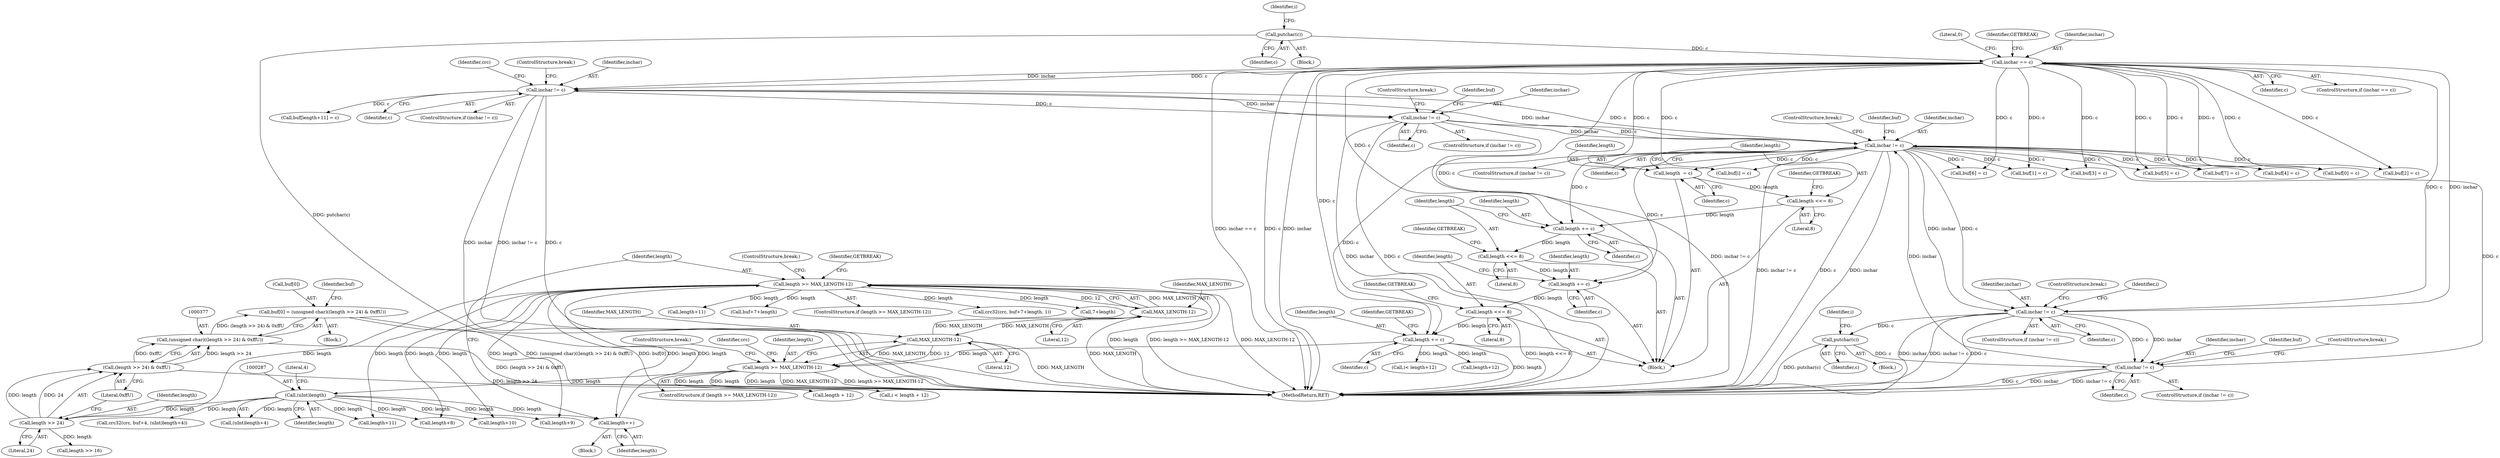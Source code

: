 digraph "0_Android_9d4853418ab2f754c2b63e091c29c5529b8b86ca_161@array" {
"1000372" [label="(Call,buf[0] = (unsigned char)((length >> 24) & 0xffU))"];
"1000376" [label="(Call,(unsigned char)((length >> 24) & 0xffU))"];
"1000378" [label="(Call,(length >> 24) & 0xffU)"];
"1000379" [label="(Call,length >> 24)"];
"1000343" [label="(Call,length >= MAX_LENGTH-12)"];
"1000340" [label="(Call,length++)"];
"1000286" [label="(Call,(uInt)length)"];
"1000243" [label="(Call,length >= MAX_LENGTH-12)"];
"1000190" [label="(Call,length += c)"];
"1000142" [label="(Call,inchar == c)"];
"1000139" [label="(Call,putchar(c))"];
"1000497" [label="(Call,inchar != c)"];
"1000368" [label="(Call,inchar != c)"];
"1000274" [label="(Call,inchar != c)"];
"1000466" [label="(Call,inchar != c)"];
"1000433" [label="(Call,inchar != c)"];
"1000463" [label="(Call,putchar(c))"];
"1000181" [label="(Call,length <<= 8)"];
"1000178" [label="(Call,length += c)"];
"1000169" [label="(Call,length <<= 8)"];
"1000166" [label="(Call,length += c)"];
"1000157" [label="(Call,length <<= 8)"];
"1000154" [label="(Call,length  = c)"];
"1000245" [label="(Call,MAX_LENGTH-12)"];
"1000345" [label="(Call,MAX_LENGTH-12)"];
"1000349" [label="(Identifier,GETBREAK)"];
"1000181" [label="(Call,length <<= 8)"];
"1000139" [label="(Call,putchar(c))"];
"1000434" [label="(Identifier,inchar)"];
"1000149" [label="(Call,buf[0] = c)"];
"1000268" [label="(Call,buf[i] = c)"];
"1000206" [label="(Call,buf[6] = c)"];
"1000348" [label="(ControlStructure,break;)"];
"1000182" [label="(Identifier,length)"];
"1000461" [label="(Block,)"];
"1000343" [label="(Call,length >= MAX_LENGTH-12)"];
"1000374" [label="(Identifier,buf)"];
"1000157" [label="(Call,length <<= 8)"];
"1000259" [label="(Call,i < length + 12)"];
"1000496" [label="(ControlStructure,if (inchar != c))"];
"1000344" [label="(Identifier,length)"];
"1000241" [label="(Block,)"];
"1000382" [label="(Literal,0xffU)"];
"1000467" [label="(Identifier,inchar)"];
"1000248" [label="(ControlStructure,break;)"];
"1000277" [label="(ControlStructure,break;)"];
"1000158" [label="(Identifier,length)"];
"1000436" [label="(ControlStructure,break;)"];
"1000286" [label="(Call,(uInt)length)"];
"1000159" [label="(Literal,8)"];
"1000183" [label="(Literal,8)"];
"1000184" [label="(Identifier,GETBREAK)"];
"1000161" [label="(Call,buf[1] = c)"];
"1000144" [label="(Identifier,c)"];
"1000146" [label="(Block,)"];
"1000178" [label="(Call,length += c)"];
"1000369" [label="(Identifier,inchar)"];
"1000385" [label="(Identifier,buf)"];
"1000245" [label="(Call,MAX_LENGTH-12)"];
"1000243" [label="(Call,length >= MAX_LENGTH-12)"];
"1000432" [label="(ControlStructure,if (inchar != c))"];
"1000528" [label="(MethodReturn,RET)"];
"1000454" [label="(Call,i< length+12)"];
"1000190" [label="(Call,length += c)"];
"1000497" [label="(Call,inchar != c)"];
"1000302" [label="(Call,length+8)"];
"1000350" [label="(Call,buf[length+11] = c)"];
"1000166" [label="(Call,length += c)"];
"1000160" [label="(Identifier,GETBREAK)"];
"1000500" [label="(ControlStructure,break;)"];
"1000370" [label="(Identifier,c)"];
"1000167" [label="(Identifier,length)"];
"1000170" [label="(Identifier,length)"];
"1000242" [label="(ControlStructure,if (length >= MAX_LENGTH-12))"];
"1000168" [label="(Identifier,c)"];
"1000288" [label="(Identifier,length)"];
"1000291" [label="(Block,)"];
"1000180" [label="(Identifier,c)"];
"1000373" [label="(Call,buf[0])"];
"1000353" [label="(Call,length+11)"];
"1000468" [label="(Identifier,c)"];
"1000361" [label="(Call,buf+7+length)"];
"1000185" [label="(Call,buf[3] = c)"];
"1000275" [label="(Identifier,inchar)"];
"1000368" [label="(Call,inchar != c)"];
"1000345" [label="(Call,MAX_LENGTH-12)"];
"1000314" [label="(Call,length+9)"];
"1000376" [label="(Call,(unsigned char)((length >> 24) & 0xffU))"];
"1000154" [label="(Call,length  = c)"];
"1000347" [label="(Literal,12)"];
"1000505" [label="(Identifier,buf)"];
"1000460" [label="(Identifier,i)"];
"1000193" [label="(Identifier,GETBREAK)"];
"1000136" [label="(Identifier,i)"];
"1000336" [label="(Call,length+11)"];
"1000279" [label="(Identifier,crc)"];
"1000155" [label="(Identifier,length)"];
"1000137" [label="(Block,)"];
"1000381" [label="(Literal,24)"];
"1000342" [label="(ControlStructure,if (length >= MAX_LENGTH-12))"];
"1000433" [label="(Call,inchar != c)"];
"1000367" [label="(ControlStructure,if (inchar != c))"];
"1000200" [label="(Call,buf[5] = c)"];
"1000463" [label="(Call,putchar(c))"];
"1000261" [label="(Call,length + 12)"];
"1000359" [label="(Call,crc32(crc, buf+7+length, 1))"];
"1000212" [label="(Call,buf[7] = c)"];
"1000276" [label="(Identifier,c)"];
"1000456" [label="(Call,length+12)"];
"1000273" [label="(ControlStructure,if (inchar != c))"];
"1000341" [label="(Identifier,length)"];
"1000465" [label="(ControlStructure,if (inchar != c))"];
"1000475" [label="(Identifier,buf)"];
"1000247" [label="(Literal,12)"];
"1000140" [label="(Identifier,c)"];
"1000192" [label="(Identifier,c)"];
"1000527" [label="(Literal,0)"];
"1000179" [label="(Identifier,length)"];
"1000169" [label="(Call,length <<= 8)"];
"1000466" [label="(Call,inchar != c)"];
"1000194" [label="(Call,buf[4] = c)"];
"1000346" [label="(Identifier,MAX_LENGTH)"];
"1000250" [label="(Identifier,crc)"];
"1000280" [label="(Call,crc32(crc, buf+4, (uInt)length+4))"];
"1000379" [label="(Call,length >> 24)"];
"1000498" [label="(Identifier,inchar)"];
"1000435" [label="(Identifier,c)"];
"1000171" [label="(Literal,8)"];
"1000372" [label="(Call,buf[0] = (unsigned char)((length >> 24) & 0xffU))"];
"1000499" [label="(Identifier,c)"];
"1000156" [label="(Identifier,c)"];
"1000340" [label="(Call,length++)"];
"1000173" [label="(Call,buf[2] = c)"];
"1000390" [label="(Call,length >> 16)"];
"1000172" [label="(Identifier,GETBREAK)"];
"1000246" [label="(Identifier,MAX_LENGTH)"];
"1000439" [label="(Identifier,i)"];
"1000141" [label="(ControlStructure,if (inchar == c))"];
"1000244" [label="(Identifier,length)"];
"1000326" [label="(Call,length+10)"];
"1000148" [label="(Identifier,GETBREAK)"];
"1000363" [label="(Call,7+length)"];
"1000371" [label="(ControlStructure,break;)"];
"1000378" [label="(Call,(length >> 24) & 0xffU)"];
"1000470" [label="(ControlStructure,break;)"];
"1000464" [label="(Identifier,c)"];
"1000380" [label="(Identifier,length)"];
"1000142" [label="(Call,inchar == c)"];
"1000143" [label="(Identifier,inchar)"];
"1000285" [label="(Call,(uInt)length+4)"];
"1000289" [label="(Literal,4)"];
"1000274" [label="(Call,inchar != c)"];
"1000191" [label="(Identifier,length)"];
"1000372" -> "1000241"  [label="AST: "];
"1000372" -> "1000376"  [label="CFG: "];
"1000373" -> "1000372"  [label="AST: "];
"1000376" -> "1000372"  [label="AST: "];
"1000385" -> "1000372"  [label="CFG: "];
"1000372" -> "1000528"  [label="DDG: (unsigned char)((length >> 24) & 0xffU)"];
"1000372" -> "1000528"  [label="DDG: buf[0]"];
"1000376" -> "1000372"  [label="DDG: (length >> 24) & 0xffU"];
"1000376" -> "1000378"  [label="CFG: "];
"1000377" -> "1000376"  [label="AST: "];
"1000378" -> "1000376"  [label="AST: "];
"1000376" -> "1000528"  [label="DDG: (length >> 24) & 0xffU"];
"1000378" -> "1000376"  [label="DDG: length >> 24"];
"1000378" -> "1000376"  [label="DDG: 0xffU"];
"1000378" -> "1000382"  [label="CFG: "];
"1000379" -> "1000378"  [label="AST: "];
"1000382" -> "1000378"  [label="AST: "];
"1000378" -> "1000528"  [label="DDG: length >> 24"];
"1000379" -> "1000378"  [label="DDG: length"];
"1000379" -> "1000378"  [label="DDG: 24"];
"1000379" -> "1000381"  [label="CFG: "];
"1000380" -> "1000379"  [label="AST: "];
"1000381" -> "1000379"  [label="AST: "];
"1000382" -> "1000379"  [label="CFG: "];
"1000343" -> "1000379"  [label="DDG: length"];
"1000286" -> "1000379"  [label="DDG: length"];
"1000379" -> "1000390"  [label="DDG: length"];
"1000343" -> "1000342"  [label="AST: "];
"1000343" -> "1000345"  [label="CFG: "];
"1000344" -> "1000343"  [label="AST: "];
"1000345" -> "1000343"  [label="AST: "];
"1000348" -> "1000343"  [label="CFG: "];
"1000349" -> "1000343"  [label="CFG: "];
"1000343" -> "1000528"  [label="DDG: length"];
"1000343" -> "1000528"  [label="DDG: length >= MAX_LENGTH-12"];
"1000343" -> "1000528"  [label="DDG: MAX_LENGTH-12"];
"1000343" -> "1000302"  [label="DDG: length"];
"1000343" -> "1000314"  [label="DDG: length"];
"1000343" -> "1000326"  [label="DDG: length"];
"1000343" -> "1000336"  [label="DDG: length"];
"1000343" -> "1000340"  [label="DDG: length"];
"1000340" -> "1000343"  [label="DDG: length"];
"1000345" -> "1000343"  [label="DDG: MAX_LENGTH"];
"1000345" -> "1000343"  [label="DDG: 12"];
"1000343" -> "1000353"  [label="DDG: length"];
"1000343" -> "1000359"  [label="DDG: length"];
"1000343" -> "1000361"  [label="DDG: length"];
"1000343" -> "1000363"  [label="DDG: length"];
"1000340" -> "1000291"  [label="AST: "];
"1000340" -> "1000341"  [label="CFG: "];
"1000341" -> "1000340"  [label="AST: "];
"1000344" -> "1000340"  [label="CFG: "];
"1000286" -> "1000340"  [label="DDG: length"];
"1000286" -> "1000285"  [label="AST: "];
"1000286" -> "1000288"  [label="CFG: "];
"1000287" -> "1000286"  [label="AST: "];
"1000288" -> "1000286"  [label="AST: "];
"1000289" -> "1000286"  [label="CFG: "];
"1000286" -> "1000280"  [label="DDG: length"];
"1000286" -> "1000285"  [label="DDG: length"];
"1000243" -> "1000286"  [label="DDG: length"];
"1000286" -> "1000302"  [label="DDG: length"];
"1000286" -> "1000314"  [label="DDG: length"];
"1000286" -> "1000326"  [label="DDG: length"];
"1000286" -> "1000336"  [label="DDG: length"];
"1000243" -> "1000242"  [label="AST: "];
"1000243" -> "1000245"  [label="CFG: "];
"1000244" -> "1000243"  [label="AST: "];
"1000245" -> "1000243"  [label="AST: "];
"1000248" -> "1000243"  [label="CFG: "];
"1000250" -> "1000243"  [label="CFG: "];
"1000243" -> "1000528"  [label="DDG: length"];
"1000243" -> "1000528"  [label="DDG: MAX_LENGTH-12"];
"1000243" -> "1000528"  [label="DDG: length >= MAX_LENGTH-12"];
"1000190" -> "1000243"  [label="DDG: length"];
"1000245" -> "1000243"  [label="DDG: MAX_LENGTH"];
"1000245" -> "1000243"  [label="DDG: 12"];
"1000243" -> "1000259"  [label="DDG: length"];
"1000243" -> "1000261"  [label="DDG: length"];
"1000190" -> "1000146"  [label="AST: "];
"1000190" -> "1000192"  [label="CFG: "];
"1000191" -> "1000190"  [label="AST: "];
"1000192" -> "1000190"  [label="AST: "];
"1000193" -> "1000190"  [label="CFG: "];
"1000190" -> "1000528"  [label="DDG: length"];
"1000142" -> "1000190"  [label="DDG: c"];
"1000497" -> "1000190"  [label="DDG: c"];
"1000181" -> "1000190"  [label="DDG: length"];
"1000190" -> "1000454"  [label="DDG: length"];
"1000190" -> "1000456"  [label="DDG: length"];
"1000142" -> "1000141"  [label="AST: "];
"1000142" -> "1000144"  [label="CFG: "];
"1000143" -> "1000142"  [label="AST: "];
"1000144" -> "1000142"  [label="AST: "];
"1000148" -> "1000142"  [label="CFG: "];
"1000527" -> "1000142"  [label="CFG: "];
"1000142" -> "1000528"  [label="DDG: inchar == c"];
"1000142" -> "1000528"  [label="DDG: c"];
"1000142" -> "1000528"  [label="DDG: inchar"];
"1000139" -> "1000142"  [label="DDG: c"];
"1000142" -> "1000149"  [label="DDG: c"];
"1000142" -> "1000154"  [label="DDG: c"];
"1000142" -> "1000161"  [label="DDG: c"];
"1000142" -> "1000166"  [label="DDG: c"];
"1000142" -> "1000173"  [label="DDG: c"];
"1000142" -> "1000178"  [label="DDG: c"];
"1000142" -> "1000185"  [label="DDG: c"];
"1000142" -> "1000194"  [label="DDG: c"];
"1000142" -> "1000200"  [label="DDG: c"];
"1000142" -> "1000206"  [label="DDG: c"];
"1000142" -> "1000212"  [label="DDG: c"];
"1000142" -> "1000268"  [label="DDG: c"];
"1000142" -> "1000274"  [label="DDG: inchar"];
"1000142" -> "1000274"  [label="DDG: c"];
"1000142" -> "1000433"  [label="DDG: inchar"];
"1000142" -> "1000433"  [label="DDG: c"];
"1000139" -> "1000137"  [label="AST: "];
"1000139" -> "1000140"  [label="CFG: "];
"1000140" -> "1000139"  [label="AST: "];
"1000136" -> "1000139"  [label="CFG: "];
"1000139" -> "1000528"  [label="DDG: putchar(c)"];
"1000497" -> "1000496"  [label="AST: "];
"1000497" -> "1000499"  [label="CFG: "];
"1000498" -> "1000497"  [label="AST: "];
"1000499" -> "1000497"  [label="AST: "];
"1000500" -> "1000497"  [label="CFG: "];
"1000505" -> "1000497"  [label="CFG: "];
"1000497" -> "1000528"  [label="DDG: inchar"];
"1000497" -> "1000528"  [label="DDG: inchar != c"];
"1000497" -> "1000528"  [label="DDG: c"];
"1000497" -> "1000149"  [label="DDG: c"];
"1000497" -> "1000154"  [label="DDG: c"];
"1000497" -> "1000161"  [label="DDG: c"];
"1000497" -> "1000166"  [label="DDG: c"];
"1000497" -> "1000173"  [label="DDG: c"];
"1000497" -> "1000178"  [label="DDG: c"];
"1000497" -> "1000185"  [label="DDG: c"];
"1000497" -> "1000194"  [label="DDG: c"];
"1000497" -> "1000200"  [label="DDG: c"];
"1000497" -> "1000206"  [label="DDG: c"];
"1000497" -> "1000212"  [label="DDG: c"];
"1000497" -> "1000268"  [label="DDG: c"];
"1000497" -> "1000274"  [label="DDG: inchar"];
"1000497" -> "1000274"  [label="DDG: c"];
"1000497" -> "1000433"  [label="DDG: inchar"];
"1000497" -> "1000433"  [label="DDG: c"];
"1000368" -> "1000497"  [label="DDG: inchar"];
"1000368" -> "1000497"  [label="DDG: c"];
"1000466" -> "1000497"  [label="DDG: inchar"];
"1000466" -> "1000497"  [label="DDG: c"];
"1000368" -> "1000367"  [label="AST: "];
"1000368" -> "1000370"  [label="CFG: "];
"1000369" -> "1000368"  [label="AST: "];
"1000370" -> "1000368"  [label="AST: "];
"1000371" -> "1000368"  [label="CFG: "];
"1000374" -> "1000368"  [label="CFG: "];
"1000368" -> "1000528"  [label="DDG: inchar"];
"1000368" -> "1000528"  [label="DDG: c"];
"1000368" -> "1000528"  [label="DDG: inchar != c"];
"1000274" -> "1000368"  [label="DDG: inchar"];
"1000274" -> "1000368"  [label="DDG: c"];
"1000274" -> "1000273"  [label="AST: "];
"1000274" -> "1000276"  [label="CFG: "];
"1000275" -> "1000274"  [label="AST: "];
"1000276" -> "1000274"  [label="AST: "];
"1000277" -> "1000274"  [label="CFG: "];
"1000279" -> "1000274"  [label="CFG: "];
"1000274" -> "1000528"  [label="DDG: inchar"];
"1000274" -> "1000528"  [label="DDG: inchar != c"];
"1000274" -> "1000528"  [label="DDG: c"];
"1000274" -> "1000350"  [label="DDG: c"];
"1000466" -> "1000465"  [label="AST: "];
"1000466" -> "1000468"  [label="CFG: "];
"1000467" -> "1000466"  [label="AST: "];
"1000468" -> "1000466"  [label="AST: "];
"1000470" -> "1000466"  [label="CFG: "];
"1000475" -> "1000466"  [label="CFG: "];
"1000466" -> "1000528"  [label="DDG: c"];
"1000466" -> "1000528"  [label="DDG: inchar"];
"1000466" -> "1000528"  [label="DDG: inchar != c"];
"1000433" -> "1000466"  [label="DDG: inchar"];
"1000433" -> "1000466"  [label="DDG: c"];
"1000463" -> "1000466"  [label="DDG: c"];
"1000433" -> "1000432"  [label="AST: "];
"1000433" -> "1000435"  [label="CFG: "];
"1000434" -> "1000433"  [label="AST: "];
"1000435" -> "1000433"  [label="AST: "];
"1000436" -> "1000433"  [label="CFG: "];
"1000439" -> "1000433"  [label="CFG: "];
"1000433" -> "1000528"  [label="DDG: inchar"];
"1000433" -> "1000528"  [label="DDG: inchar != c"];
"1000433" -> "1000528"  [label="DDG: c"];
"1000433" -> "1000463"  [label="DDG: c"];
"1000463" -> "1000461"  [label="AST: "];
"1000463" -> "1000464"  [label="CFG: "];
"1000464" -> "1000463"  [label="AST: "];
"1000460" -> "1000463"  [label="CFG: "];
"1000463" -> "1000528"  [label="DDG: putchar(c)"];
"1000181" -> "1000146"  [label="AST: "];
"1000181" -> "1000183"  [label="CFG: "];
"1000182" -> "1000181"  [label="AST: "];
"1000183" -> "1000181"  [label="AST: "];
"1000184" -> "1000181"  [label="CFG: "];
"1000181" -> "1000528"  [label="DDG: length <<= 8"];
"1000178" -> "1000181"  [label="DDG: length"];
"1000178" -> "1000146"  [label="AST: "];
"1000178" -> "1000180"  [label="CFG: "];
"1000179" -> "1000178"  [label="AST: "];
"1000180" -> "1000178"  [label="AST: "];
"1000182" -> "1000178"  [label="CFG: "];
"1000169" -> "1000178"  [label="DDG: length"];
"1000169" -> "1000146"  [label="AST: "];
"1000169" -> "1000171"  [label="CFG: "];
"1000170" -> "1000169"  [label="AST: "];
"1000171" -> "1000169"  [label="AST: "];
"1000172" -> "1000169"  [label="CFG: "];
"1000166" -> "1000169"  [label="DDG: length"];
"1000166" -> "1000146"  [label="AST: "];
"1000166" -> "1000168"  [label="CFG: "];
"1000167" -> "1000166"  [label="AST: "];
"1000168" -> "1000166"  [label="AST: "];
"1000170" -> "1000166"  [label="CFG: "];
"1000157" -> "1000166"  [label="DDG: length"];
"1000157" -> "1000146"  [label="AST: "];
"1000157" -> "1000159"  [label="CFG: "];
"1000158" -> "1000157"  [label="AST: "];
"1000159" -> "1000157"  [label="AST: "];
"1000160" -> "1000157"  [label="CFG: "];
"1000154" -> "1000157"  [label="DDG: length"];
"1000154" -> "1000146"  [label="AST: "];
"1000154" -> "1000156"  [label="CFG: "];
"1000155" -> "1000154"  [label="AST: "];
"1000156" -> "1000154"  [label="AST: "];
"1000158" -> "1000154"  [label="CFG: "];
"1000245" -> "1000247"  [label="CFG: "];
"1000246" -> "1000245"  [label="AST: "];
"1000247" -> "1000245"  [label="AST: "];
"1000245" -> "1000528"  [label="DDG: MAX_LENGTH"];
"1000345" -> "1000245"  [label="DDG: MAX_LENGTH"];
"1000245" -> "1000345"  [label="DDG: MAX_LENGTH"];
"1000345" -> "1000347"  [label="CFG: "];
"1000346" -> "1000345"  [label="AST: "];
"1000347" -> "1000345"  [label="AST: "];
"1000345" -> "1000528"  [label="DDG: MAX_LENGTH"];
}
